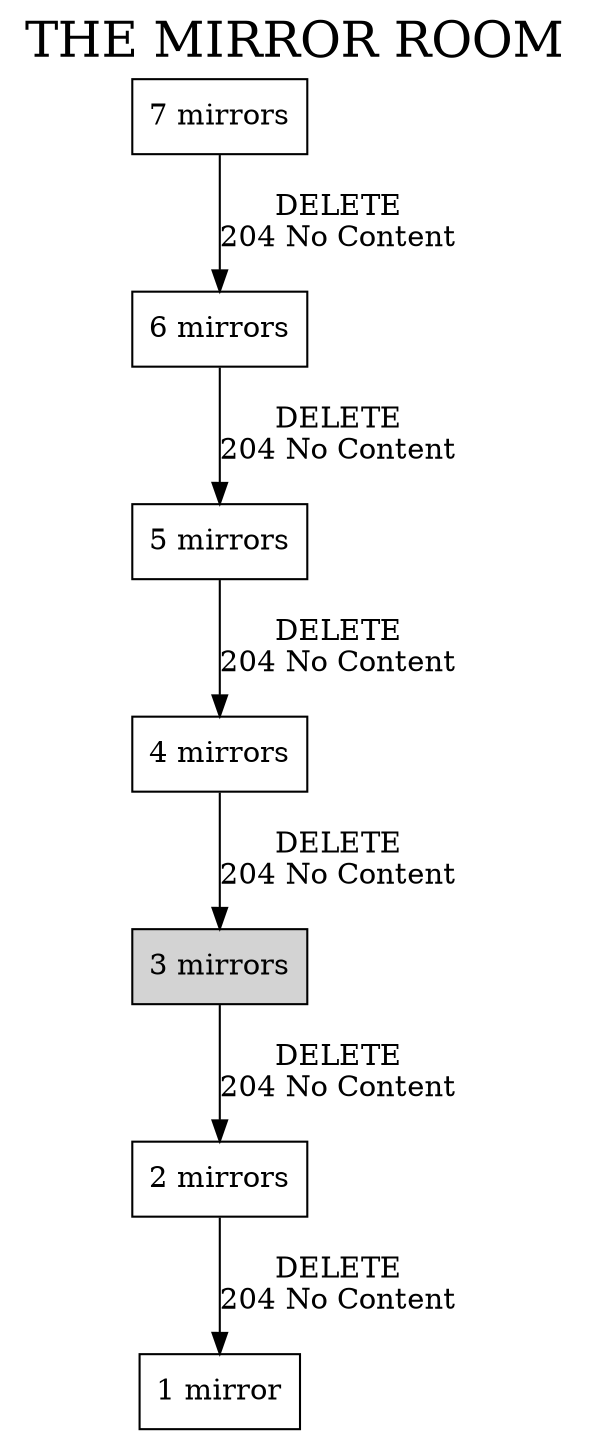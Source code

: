 digraph {
  label="THE MIRROR ROOM";
  labelloc=t;
  fontsize=24;
  node [shape=box];

  left7 [label="7 mirrors"];
  left6 [label="6 mirrors"];
  left5 [label="5 mirrors"];
  left4 [label="4 mirrors"];
  left3 [label="3 mirrors",bgcolor="black",style="filled"];
  left2 [label="2 mirrors"];
  left1 [label="1 mirror"];

  left7 -> left6 [label="DELETE\n204 No Content"];
  left6 -> left5 [label="DELETE\n204 No Content"];
  left5 -> left4 [label="DELETE\n204 No Content"];
  left4 -> left3 [label="DELETE\n204 No Content"];
  left3 -> left2 [label="DELETE\n204 No Content"];
  left2 -> left1 [label="DELETE\n204 No Content"];

}